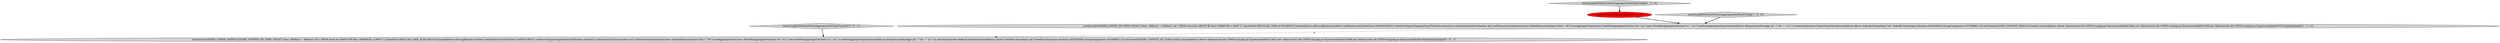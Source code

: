 digraph {
0 [style = filled, label = "testQuery(PLANNER_CONFIG_NO_TOPN,\"SELECT dim1, MIN(m1) + MAX(m1) AS x FROM druid.foo GROUP BY dim1 ORDER BY x LIMIT 3\",CalciteTests.REGULAR_USER_AUTH_RESULT,ImmutableList.of(GroupByQuery.builder().setDataSource(CalciteTests.DATASOURCE1).setInterval(querySegmentSpec(Filtration.eternity())).setGranularity(Granularities.ALL).setDimensions(dimensions(new DefaultDimensionSpec(\"dim1\",\"d0\"))).setAggregatorSpecs(new FloatMinAggregatorFactory(\"a0\",\"m1\"),new FloatMaxAggregatorFactory(\"a1\",\"m1\")).setPostAggregatorSpecs(ImmutableList.of(expressionPostAgg(\"p0\",\"(\"a0\" + \"a1\")\"))).setLimitSpec(new DefaultLimitSpec(ImmutableList.of(new OrderByColumnSpec(\"p0\",OrderByColumnSpec.Direction.ASCENDING,StringComparators.NUMERIC)),3)).setContext(QUERY_CONTEXT_DEFAULT).build()),ImmutableList.of(new Object((((edu.fdu.CPPDG.tinypdg.pe.ExpressionInfo@91306a,new Object((((edu.fdu.CPPDG.tinypdg.pe.ExpressionInfo@91306f,new Object((((edu.fdu.CPPDG.tinypdg.pe.ExpressionInfo@913074))@@@4@@@['1', '1', '0']", fillcolor = lightgray, shape = ellipse image = "AAA0AAABBB1BBB"];
2 [style = filled, label = "cannotVectorize()@@@3@@@['0', '1', '0']", fillcolor = red, shape = ellipse image = "AAA1AAABBB2BBB"];
4 [style = filled, label = "testQuery(PLANNER_CONFIG_DEFAULT,QUERY_CONTEXT_NO_TOPN,\"SELECT dim1, MIN(m1) + MAX(m1) AS x FROM druid.foo GROUP BY dim1 ORDER BY x LIMIT 3\",CalciteTests.REGULAR_USER_AUTH_RESULT,ImmutableList.of(GroupByQuery.builder().setDataSource(CalciteTests.DATASOURCE1).setInterval(querySegmentSpec(Filtration.eternity())).setGranularity(Granularities.ALL).setDimensions(dimensions(new DefaultDimensionSpec(\"dim1\",\"d0\"))).setAggregatorSpecs(new FloatMinAggregatorFactory(\"a0\",\"m1\"),new FloatMaxAggregatorFactory(\"a1\",\"m1\")).setPostAggregatorSpecs(ImmutableList.of(expressionPostAgg(\"p0\",\"(\"a0\" + \"a1\")\"))).setLimitSpec(new DefaultLimitSpec(ImmutableList.of(new OrderByColumnSpec(\"p0\",OrderByColumnSpec.Direction.ASCENDING,StringComparators.NUMERIC)),3)).setContext(QUERY_CONTEXT_NO_TOPN).build()),ImmutableList.of(new Object((((edu.fdu.CPPDG.tinypdg.pe.ExpressionInfo@9130d3,new Object((((edu.fdu.CPPDG.tinypdg.pe.ExpressionInfo@9130d8,new Object((((edu.fdu.CPPDG.tinypdg.pe.ExpressionInfo@9130dd))@@@3@@@['0', '0', '1']", fillcolor = lightgray, shape = ellipse image = "AAA0AAABBB3BBB"];
3 [style = filled, label = "testGroupByWithSortOnPostAggregationNoTopNConfig['0', '1', '0']", fillcolor = lightgray, shape = diamond image = "AAA0AAABBB2BBB"];
5 [style = filled, label = "testGroupByWithSortOnPostAggregationNoTopNContext['0', '0', '1']", fillcolor = lightgray, shape = diamond image = "AAA0AAABBB3BBB"];
1 [style = filled, label = "testGroupByWithSortOnPostAggregationNoTopNConfig['1', '0', '0']", fillcolor = lightgray, shape = diamond image = "AAA0AAABBB1BBB"];
2->0 [style = bold, label=""];
0->4 [style = dashed, label="0"];
1->0 [style = bold, label=""];
3->2 [style = bold, label=""];
5->4 [style = bold, label=""];
}
